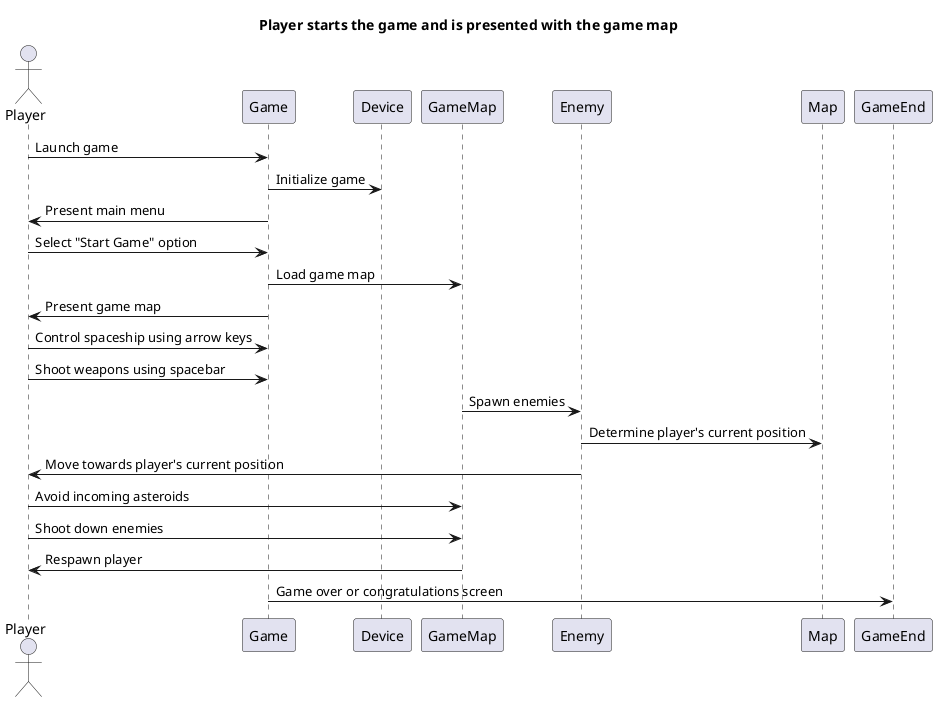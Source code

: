 @startuml
title Player starts the game and is presented with the game map

actor Player
participant Game
participant Device

Player -> Game : Launch game
Game -> Device : Initialize game
Game -> Player : Present main menu
Player -> Game : Select "Start Game" option
Game -> GameMap : Load game map
Game -> Player : Present game map
Player -> Game : Control spaceship using arrow keys
Player -> Game : Shoot weapons using spacebar
GameMap -> Enemy : Spawn enemies
Enemy -> Map : Determine player's current position
Enemy -> Player : Move towards player's current position
Player -> GameMap : Avoid incoming asteroids
Player -> GameMap : Shoot down enemies
GameMap -> Player : Respawn player
Game -> GameEnd : Game over or congratulations screen
@enduml
